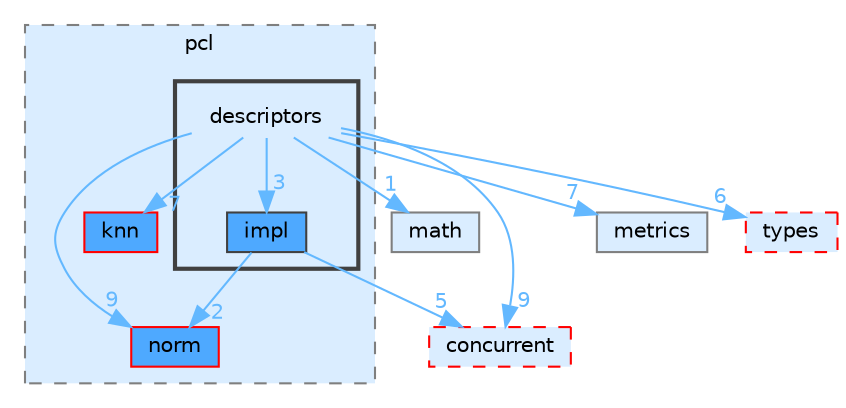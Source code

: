 digraph "src/include/cpp-toolbox/pcl/descriptors"
{
 // LATEX_PDF_SIZE
  bgcolor="transparent";
  edge [fontname=Helvetica,fontsize=10,labelfontname=Helvetica,labelfontsize=10];
  node [fontname=Helvetica,fontsize=10,shape=box,height=0.2,width=0.4];
  compound=true
  subgraph clusterdir_f66d48d75a3d5d9d9a342840712bf869 {
    graph [ bgcolor="#daedff", pencolor="grey50", label="pcl", fontname=Helvetica,fontsize=10 style="filled,dashed", URL="dir_f66d48d75a3d5d9d9a342840712bf869.html",tooltip=""]
  dir_243df28db0ff42736885b37407e99842 [label="knn", fillcolor="#4ea9ff", color="red", style="filled", URL="dir_243df28db0ff42736885b37407e99842.html",tooltip=""];
  dir_6c22a3e908102dfdf116eefa475ceb6e [label="norm", fillcolor="#4ea9ff", color="red", style="filled", URL="dir_6c22a3e908102dfdf116eefa475ceb6e.html",tooltip=""];
  subgraph clusterdir_1b6f64ec26e956c9c9320ab9a347aa13 {
    graph [ bgcolor="#daedff", pencolor="grey25", label="", fontname=Helvetica,fontsize=10 style="filled,bold", URL="dir_1b6f64ec26e956c9c9320ab9a347aa13.html",tooltip=""]
    dir_1b6f64ec26e956c9c9320ab9a347aa13 [shape=plaintext, label="descriptors"];
  dir_9e345ae9da1761ed1f4b2f97986c091f [label="impl", fillcolor="#4ea9ff", color="grey25", style="filled", URL="dir_9e345ae9da1761ed1f4b2f97986c091f.html",tooltip=""];
  }
  }
  dir_456e3efa1700f2e372aa6b9f2b6f70ca [label="math", fillcolor="#daedff", color="grey50", style="filled", URL="dir_456e3efa1700f2e372aa6b9f2b6f70ca.html",tooltip=""];
  dir_53097c1fb4416aacf03fa23589a54650 [label="concurrent", fillcolor="#daedff", color="red", style="filled,dashed", URL="dir_53097c1fb4416aacf03fa23589a54650.html",tooltip=""];
  dir_8fad4626683566b36de06301c858df30 [label="metrics", fillcolor="#daedff", color="grey50", style="filled", URL="dir_8fad4626683566b36de06301c858df30.html",tooltip=""];
  dir_d073c017754f5bdb7e8e1de8ad13b99a [label="types", fillcolor="#daedff", color="red", style="filled,dashed", URL="dir_d073c017754f5bdb7e8e1de8ad13b99a.html",tooltip=""];
  dir_1b6f64ec26e956c9c9320ab9a347aa13->dir_243df28db0ff42736885b37407e99842 [headlabel="7", labeldistance=1.5 headhref="dir_000007_000028.html" href="dir_000007_000028.html" color="steelblue1" fontcolor="steelblue1"];
  dir_1b6f64ec26e956c9c9320ab9a347aa13->dir_456e3efa1700f2e372aa6b9f2b6f70ca [headlabel="1", labeldistance=1.5 headhref="dir_000007_000031.html" href="dir_000007_000031.html" color="steelblue1" fontcolor="steelblue1"];
  dir_1b6f64ec26e956c9c9320ab9a347aa13->dir_53097c1fb4416aacf03fa23589a54650 [headlabel="9", labeldistance=1.5 headhref="dir_000007_000001.html" href="dir_000007_000001.html" color="steelblue1" fontcolor="steelblue1"];
  dir_1b6f64ec26e956c9c9320ab9a347aa13->dir_6c22a3e908102dfdf116eefa475ceb6e [headlabel="9", labeldistance=1.5 headhref="dir_000007_000034.html" href="dir_000007_000034.html" color="steelblue1" fontcolor="steelblue1"];
  dir_1b6f64ec26e956c9c9320ab9a347aa13->dir_8fad4626683566b36de06301c858df30 [headlabel="7", labeldistance=1.5 headhref="dir_000007_000033.html" href="dir_000007_000033.html" color="steelblue1" fontcolor="steelblue1"];
  dir_1b6f64ec26e956c9c9320ab9a347aa13->dir_9e345ae9da1761ed1f4b2f97986c091f [headlabel="3", labeldistance=1.5 headhref="dir_000007_000019.html" href="dir_000007_000019.html" color="steelblue1" fontcolor="steelblue1"];
  dir_1b6f64ec26e956c9c9320ab9a347aa13->dir_d073c017754f5bdb7e8e1de8ad13b99a [headlabel="6", labeldistance=1.5 headhref="dir_000007_000039.html" href="dir_000007_000039.html" color="steelblue1" fontcolor="steelblue1"];
  dir_9e345ae9da1761ed1f4b2f97986c091f->dir_53097c1fb4416aacf03fa23589a54650 [headlabel="5", labeldistance=1.5 headhref="dir_000019_000001.html" href="dir_000019_000001.html" color="steelblue1" fontcolor="steelblue1"];
  dir_9e345ae9da1761ed1f4b2f97986c091f->dir_6c22a3e908102dfdf116eefa475ceb6e [headlabel="2", labeldistance=1.5 headhref="dir_000019_000034.html" href="dir_000019_000034.html" color="steelblue1" fontcolor="steelblue1"];
}
